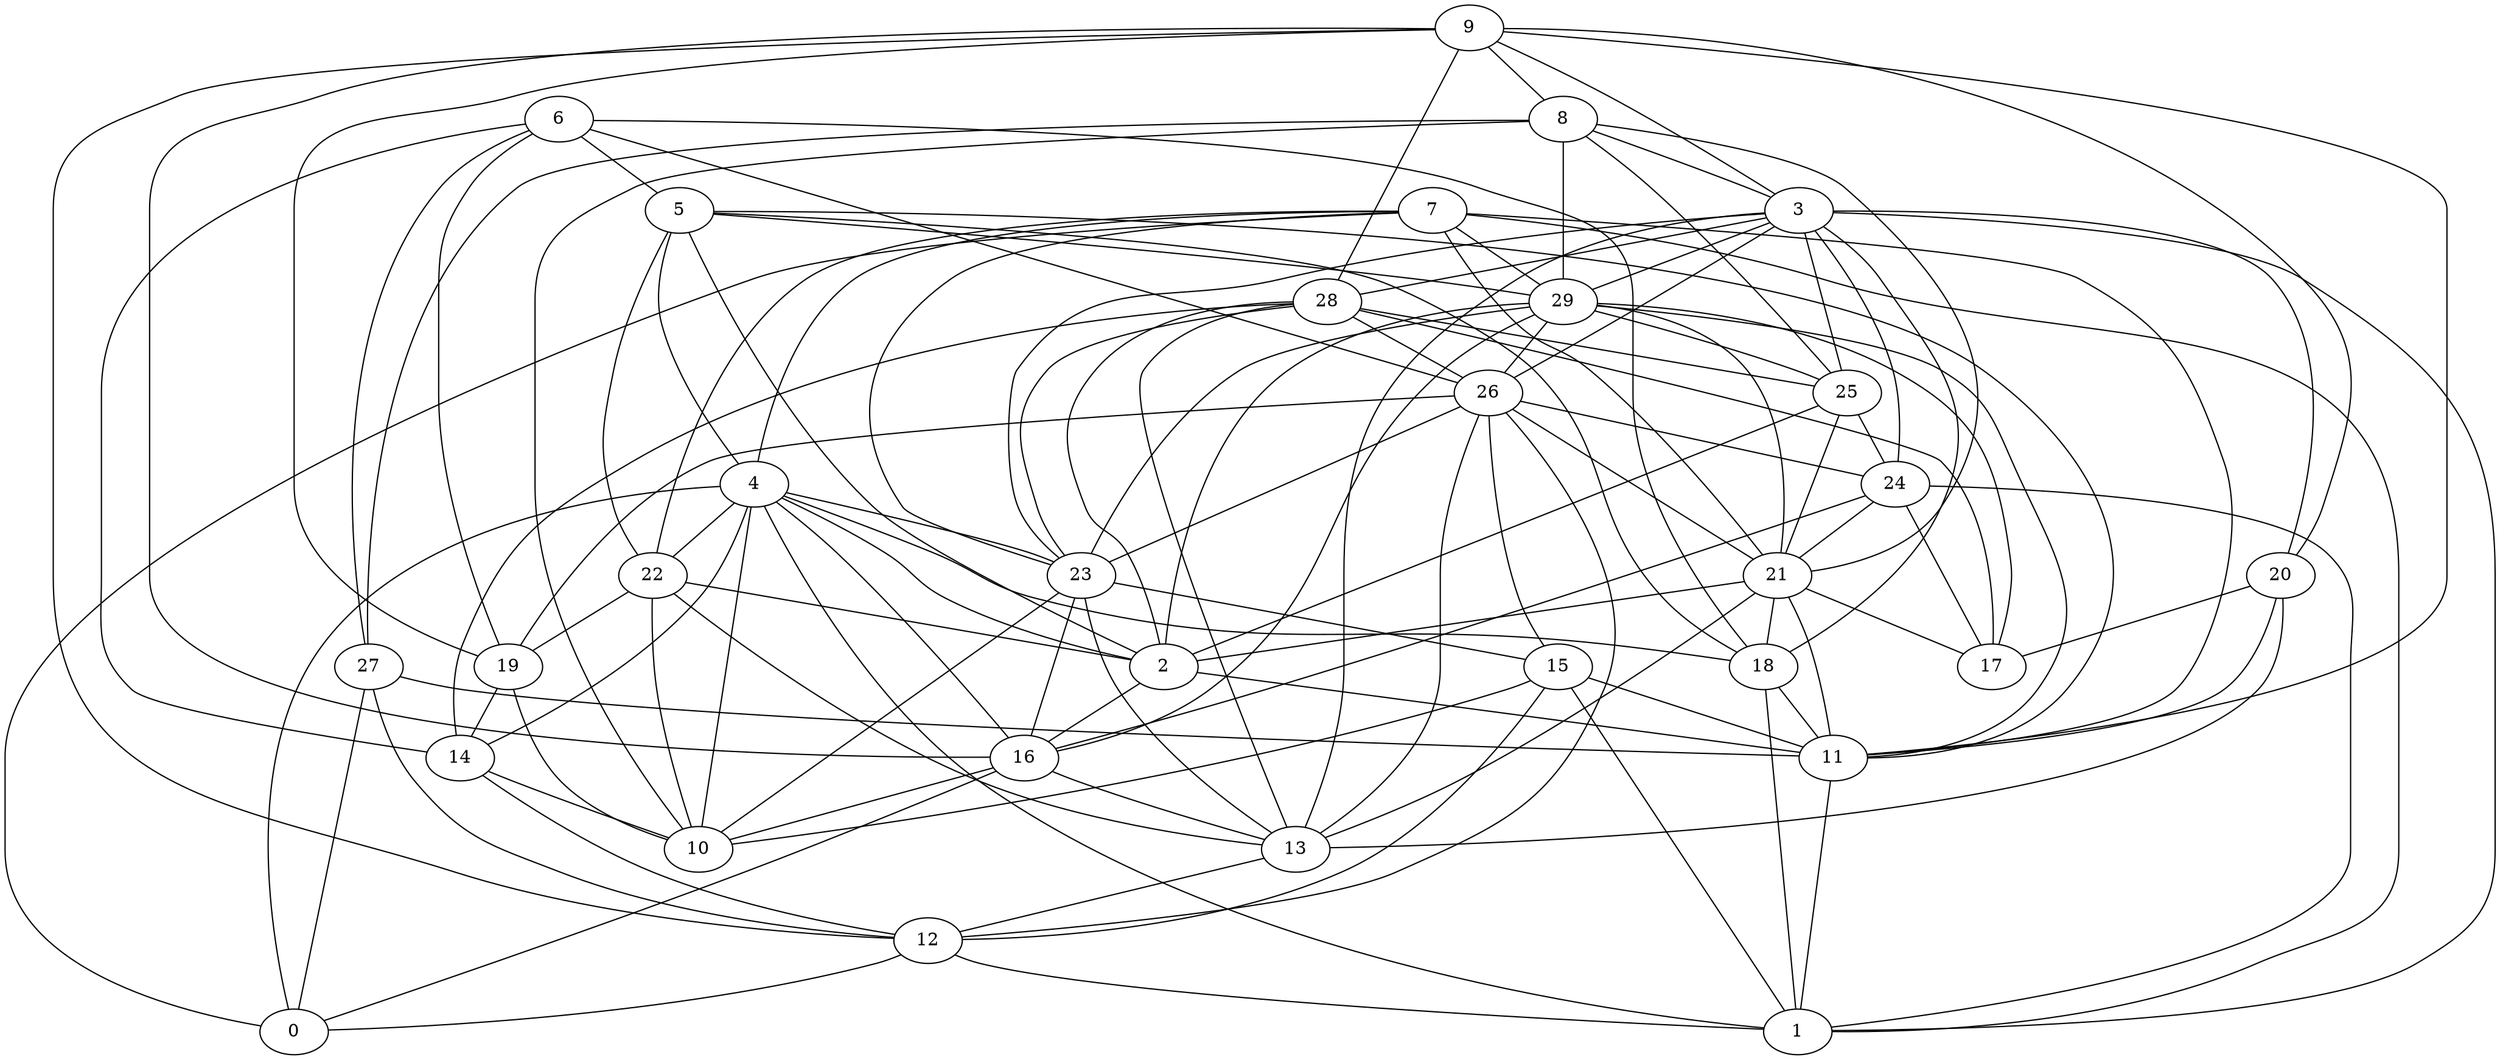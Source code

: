 digraph GG_graph {

subgraph G_graph {
edge [color = black]
"8" -> "10" [dir = none]
"8" -> "21" [dir = none]
"20" -> "13" [dir = none]
"20" -> "11" [dir = none]
"24" -> "16" [dir = none]
"24" -> "21" [dir = none]
"24" -> "17" [dir = none]
"19" -> "10" [dir = none]
"19" -> "14" [dir = none]
"16" -> "0" [dir = none]
"6" -> "18" [dir = none]
"6" -> "26" [dir = none]
"6" -> "19" [dir = none]
"6" -> "14" [dir = none]
"6" -> "27" [dir = none]
"3" -> "23" [dir = none]
"3" -> "25" [dir = none]
"3" -> "13" [dir = none]
"14" -> "12" [dir = none]
"26" -> "19" [dir = none]
"26" -> "21" [dir = none]
"26" -> "24" [dir = none]
"26" -> "15" [dir = none]
"28" -> "23" [dir = none]
"28" -> "13" [dir = none]
"29" -> "21" [dir = none]
"29" -> "23" [dir = none]
"29" -> "16" [dir = none]
"15" -> "11" [dir = none]
"15" -> "12" [dir = none]
"22" -> "19" [dir = none]
"22" -> "13" [dir = none]
"9" -> "20" [dir = none]
"9" -> "28" [dir = none]
"9" -> "3" [dir = none]
"5" -> "11" [dir = none]
"5" -> "2" [dir = none]
"5" -> "22" [dir = none]
"27" -> "11" [dir = none]
"7" -> "0" [dir = none]
"7" -> "21" [dir = none]
"7" -> "4" [dir = none]
"7" -> "1" [dir = none]
"7" -> "23" [dir = none]
"4" -> "0" [dir = none]
"4" -> "23" [dir = none]
"4" -> "2" [dir = none]
"4" -> "16" [dir = none]
"18" -> "1" [dir = none]
"11" -> "1" [dir = none]
"25" -> "2" [dir = none]
"25" -> "21" [dir = none]
"2" -> "11" [dir = none]
"21" -> "17" [dir = none]
"21" -> "2" [dir = none]
"21" -> "18" [dir = none]
"23" -> "13" [dir = none]
"23" -> "10" [dir = none]
"26" -> "13" [dir = none]
"4" -> "18" [dir = none]
"4" -> "10" [dir = none]
"3" -> "1" [dir = none]
"28" -> "14" [dir = none]
"5" -> "18" [dir = none]
"29" -> "2" [dir = none]
"7" -> "22" [dir = none]
"12" -> "1" [dir = none]
"26" -> "23" [dir = none]
"23" -> "16" [dir = none]
"9" -> "12" [dir = none]
"2" -> "16" [dir = none]
"28" -> "2" [dir = none]
"3" -> "29" [dir = none]
"13" -> "12" [dir = none]
"21" -> "13" [dir = none]
"16" -> "13" [dir = none]
"25" -> "24" [dir = none]
"9" -> "19" [dir = none]
"4" -> "22" [dir = none]
"23" -> "15" [dir = none]
"3" -> "26" [dir = none]
"14" -> "10" [dir = none]
"29" -> "26" [dir = none]
"28" -> "17" [dir = none]
"8" -> "27" [dir = none]
"28" -> "25" [dir = none]
"27" -> "12" [dir = none]
"15" -> "10" [dir = none]
"29" -> "25" [dir = none]
"8" -> "3" [dir = none]
"6" -> "5" [dir = none]
"3" -> "28" [dir = none]
"5" -> "29" [dir = none]
"26" -> "12" [dir = none]
"7" -> "29" [dir = none]
"4" -> "14" [dir = none]
"8" -> "25" [dir = none]
"9" -> "8" [dir = none]
"29" -> "17" [dir = none]
"24" -> "1" [dir = none]
"21" -> "11" [dir = none]
"3" -> "20" [dir = none]
"16" -> "10" [dir = none]
"22" -> "2" [dir = none]
"22" -> "10" [dir = none]
"3" -> "24" [dir = none]
"20" -> "17" [dir = none]
"3" -> "18" [dir = none]
"12" -> "0" [dir = none]
"4" -> "1" [dir = none]
"8" -> "29" [dir = none]
"27" -> "0" [dir = none]
"9" -> "16" [dir = none]
"9" -> "11" [dir = none]
"7" -> "11" [dir = none]
"5" -> "4" [dir = none]
"29" -> "11" [dir = none]
"18" -> "11" [dir = none]
"28" -> "26" [dir = none]
"15" -> "1" [dir = none]
}

}
